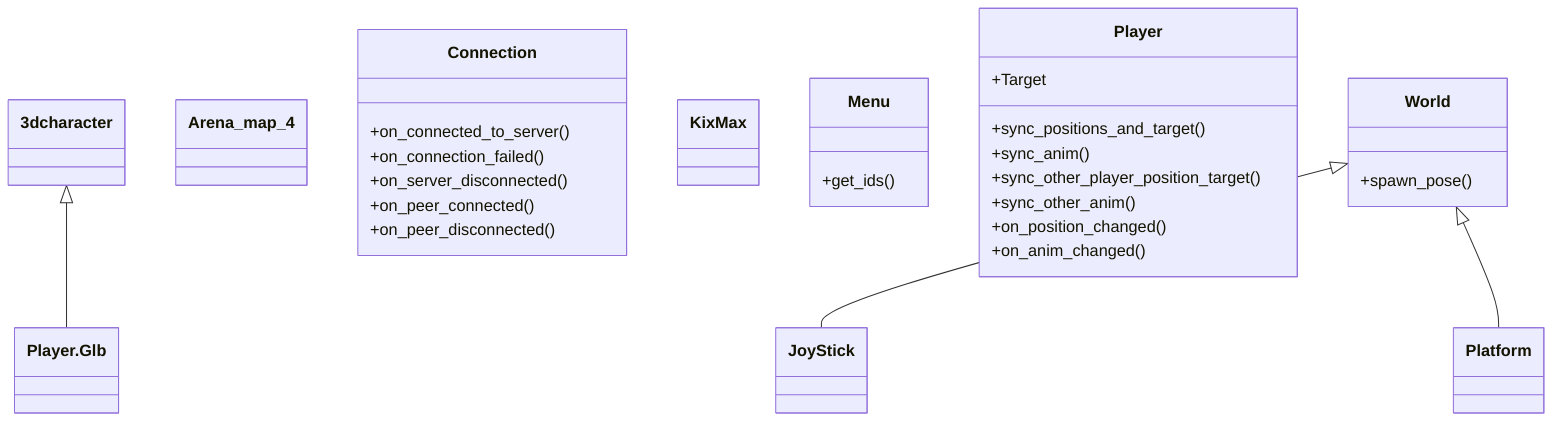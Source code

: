 classDiagram
	class 3dcharacter
	3dcharacter <|-- Player.Glb
	class Arena_map_4
	class Connection
	Connection: +on_connected_to_server()
	Connection: +on_connection_failed()
	Connection: +on_server_disconnected()
	Connection: +on_peer_connected()
	Connection: +on_peer_disconnected()
	class JoyStick
	class KixMax
	class Menu
	Menu: +get_ids()
	class Platform
	class Player
	Player: +Target
	Player: +sync_positions_and_target()
	Player: +sync_anim()
	Player: +sync_other_player_position_target()
	Player: +sync_other_anim()
	Player: +on_position_changed()
	Player: +on_anim_changed()
	class World
	World: +spawn_pose()
	World <|-- JoyStick
	World <|-- Platform